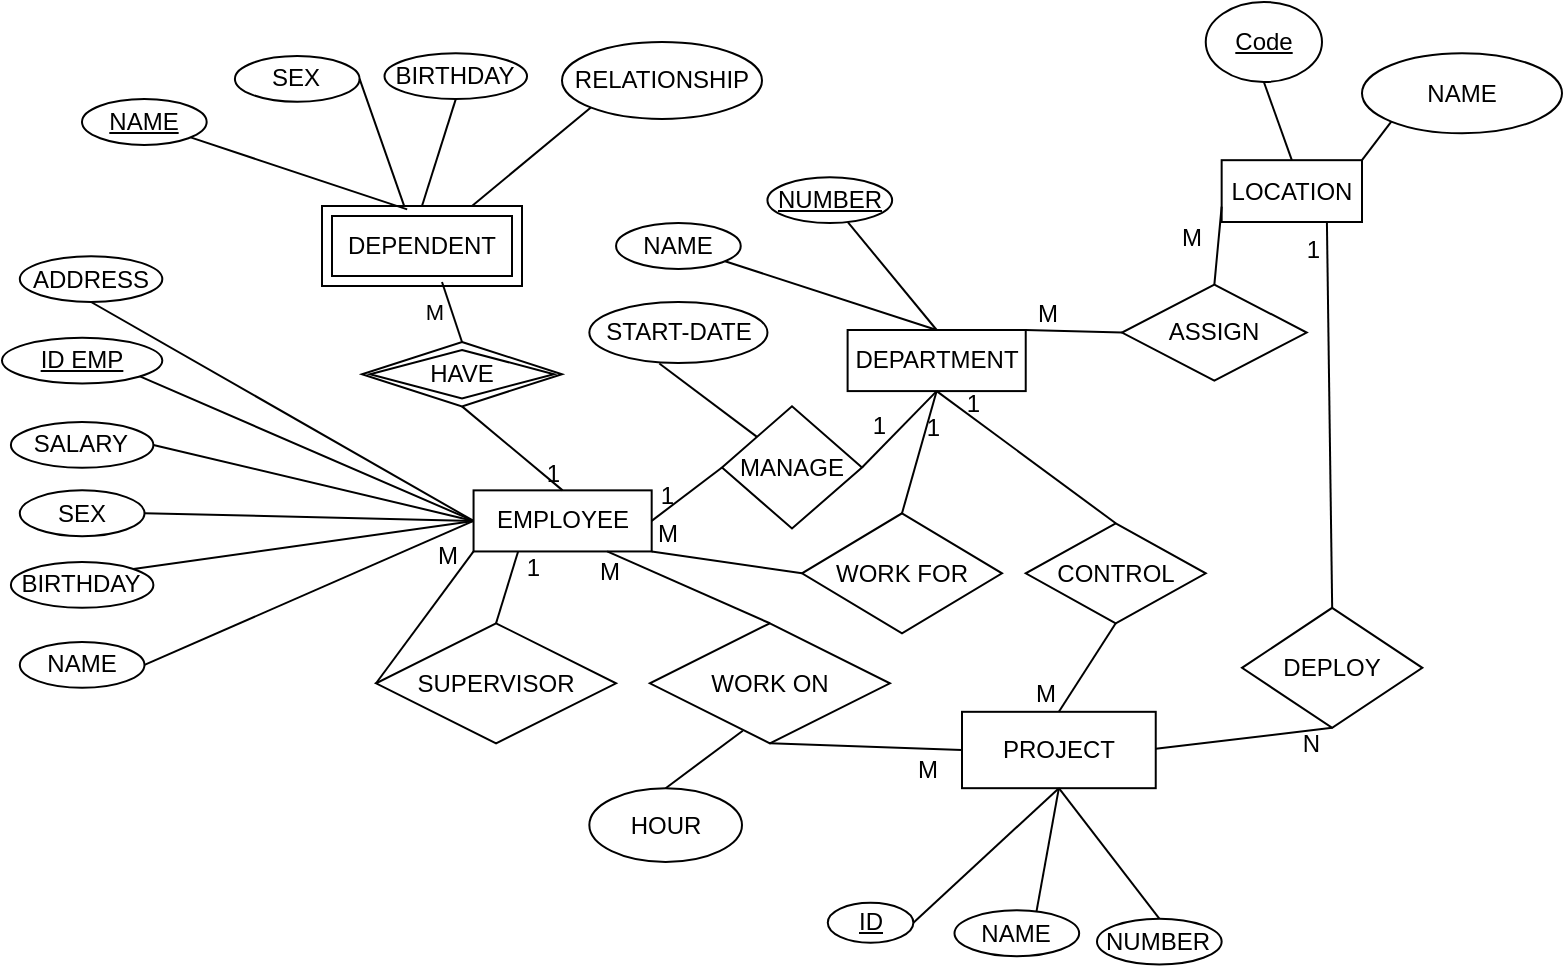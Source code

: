 <mxfile version="24.8.6">
  <diagram name="Page-1" id="UfHzQ_-jYsNJW2wkv0if">
    <mxGraphModel dx="983" dy="585" grid="1" gridSize="10" guides="1" tooltips="1" connect="1" arrows="1" fold="1" page="1" pageScale="1" pageWidth="850" pageHeight="1100" math="0" shadow="0">
      <root>
        <mxCell id="0" />
        <mxCell id="1" parent="0" />
        <mxCell id="2bNtola9W9ZlGzoYoYjb-123" value="" style="group;movable=1;resizable=1;rotatable=1;deletable=1;editable=1;locked=0;connectable=1;" vertex="1" connectable="0" parent="1">
          <mxGeometry x="34.996" y="200" width="780.004" height="481.25" as="geometry" />
        </mxCell>
        <mxCell id="2bNtola9W9ZlGzoYoYjb-6" value="" style="endArrow=none;html=1;rounded=0;exitX=0.5;exitY=0;exitDx=0;exitDy=0;movable=0;resizable=0;rotatable=0;deletable=0;editable=0;locked=1;connectable=0;" edge="1" parent="2bNtola9W9ZlGzoYoYjb-123" source="2bNtola9W9ZlGzoYoYjb-12" target="2bNtola9W9ZlGzoYoYjb-7">
          <mxGeometry width="50" height="50" relative="1" as="geometry">
            <mxPoint x="467.34" y="156.364" as="sourcePoint" />
            <mxPoint x="404.997" y="87.636" as="targetPoint" />
          </mxGeometry>
        </mxCell>
        <mxCell id="2bNtola9W9ZlGzoYoYjb-7" value="NAME" style="ellipse;whiteSpace=wrap;html=1;container=0;movable=0;resizable=0;rotatable=0;deletable=0;editable=0;locked=1;connectable=0;" vertex="1" parent="2bNtola9W9ZlGzoYoYjb-123">
          <mxGeometry x="307.031" y="110.545" width="62.342" height="22.909" as="geometry" />
        </mxCell>
        <mxCell id="2bNtola9W9ZlGzoYoYjb-8" value="" style="endArrow=none;html=1;rounded=0;exitX=0.5;exitY=0;exitDx=0;exitDy=0;movable=0;resizable=0;rotatable=0;deletable=0;editable=0;locked=1;connectable=0;" edge="1" parent="2bNtola9W9ZlGzoYoYjb-123" source="2bNtola9W9ZlGzoYoYjb-12" target="2bNtola9W9ZlGzoYoYjb-9">
          <mxGeometry width="50" height="50" relative="1" as="geometry">
            <mxPoint x="467.34" y="156.364" as="sourcePoint" />
            <mxPoint x="485.152" y="110.545" as="targetPoint" />
          </mxGeometry>
        </mxCell>
        <mxCell id="2bNtola9W9ZlGzoYoYjb-9" value="&lt;u&gt;NUMBER&lt;/u&gt;" style="ellipse;whiteSpace=wrap;html=1;container=0;movable=0;resizable=0;rotatable=0;deletable=0;editable=0;locked=1;connectable=0;" vertex="1" parent="2bNtola9W9ZlGzoYoYjb-123">
          <mxGeometry x="382.729" y="87.64" width="62.342" height="22.909" as="geometry" />
        </mxCell>
        <mxCell id="2bNtola9W9ZlGzoYoYjb-12" value="DEPARTMENT" style="rounded=0;whiteSpace=wrap;html=1;container=0;movable=0;resizable=0;rotatable=0;deletable=0;editable=0;locked=1;connectable=0;" vertex="1" parent="2bNtola9W9ZlGzoYoYjb-123">
          <mxGeometry x="422.81" y="164" width="89.06" height="30.545" as="geometry" />
        </mxCell>
        <mxCell id="2bNtola9W9ZlGzoYoYjb-18" value="MANAGE" style="rhombus;whiteSpace=wrap;html=1;direction=south;container=0;movable=0;resizable=0;rotatable=0;deletable=0;editable=0;locked=1;connectable=0;" vertex="1" parent="2bNtola9W9ZlGzoYoYjb-123">
          <mxGeometry x="360.004" y="202.18" width="70" height="61.09" as="geometry" />
        </mxCell>
        <mxCell id="2bNtola9W9ZlGzoYoYjb-21" value="PROJECT" style="rounded=0;whiteSpace=wrap;html=1;container=0;movable=0;resizable=0;rotatable=0;deletable=0;editable=0;locked=1;connectable=0;" vertex="1" parent="2bNtola9W9ZlGzoYoYjb-123">
          <mxGeometry x="480.004" y="354.91" width="96.87" height="38.18" as="geometry" />
        </mxCell>
        <mxCell id="2bNtola9W9ZlGzoYoYjb-22" value="" style="endArrow=none;html=1;rounded=0;exitX=0.657;exitY=0.033;exitDx=0;exitDy=0;exitPerimeter=0;entryX=0.5;entryY=1;entryDx=0;entryDy=0;movable=0;resizable=0;rotatable=0;deletable=0;editable=0;locked=1;connectable=0;" edge="1" parent="2bNtola9W9ZlGzoYoYjb-123" source="2bNtola9W9ZlGzoYoYjb-23" target="2bNtola9W9ZlGzoYoYjb-21">
          <mxGeometry width="50" height="50" relative="1" as="geometry">
            <mxPoint x="538.588" y="469.455" as="sourcePoint" />
            <mxPoint x="583.118" y="431.273" as="targetPoint" />
          </mxGeometry>
        </mxCell>
        <mxCell id="2bNtola9W9ZlGzoYoYjb-23" value="NAME" style="ellipse;whiteSpace=wrap;html=1;container=0;movable=0;resizable=0;rotatable=0;deletable=0;editable=0;locked=1;connectable=0;" vertex="1" parent="2bNtola9W9ZlGzoYoYjb-123">
          <mxGeometry x="476.246" y="454.182" width="62.342" height="22.909" as="geometry" />
        </mxCell>
        <mxCell id="2bNtola9W9ZlGzoYoYjb-24" value="NUMBER" style="ellipse;whiteSpace=wrap;html=1;container=0;movable=0;resizable=0;rotatable=0;deletable=0;editable=0;locked=1;connectable=0;" vertex="1" parent="2bNtola9W9ZlGzoYoYjb-123">
          <mxGeometry x="547.494" y="458.341" width="62.342" height="22.909" as="geometry" />
        </mxCell>
        <mxCell id="2bNtola9W9ZlGzoYoYjb-25" value="" style="endArrow=none;html=1;rounded=0;exitX=0.5;exitY=0;exitDx=0;exitDy=0;entryX=0.5;entryY=1;entryDx=0;entryDy=0;movable=1;resizable=1;rotatable=1;deletable=1;editable=1;locked=0;connectable=1;" edge="1" parent="2bNtola9W9ZlGzoYoYjb-123" source="2bNtola9W9ZlGzoYoYjb-24" target="2bNtola9W9ZlGzoYoYjb-21">
          <mxGeometry width="50" height="50" relative="1" as="geometry">
            <mxPoint x="520.776" y="484.727" as="sourcePoint" />
            <mxPoint x="583.118" y="431.273" as="targetPoint" />
          </mxGeometry>
        </mxCell>
        <mxCell id="2bNtola9W9ZlGzoYoYjb-32" value="" style="endArrow=none;html=1;rounded=0;entryX=0.5;entryY=1;entryDx=0;entryDy=0;exitX=0.5;exitY=0;exitDx=0;exitDy=0;movable=0;resizable=0;rotatable=0;deletable=0;editable=0;locked=1;connectable=0;" edge="1" parent="2bNtola9W9ZlGzoYoYjb-123" source="2bNtola9W9ZlGzoYoYjb-18" target="2bNtola9W9ZlGzoYoYjb-12">
          <mxGeometry relative="1" as="geometry">
            <mxPoint x="351.561" y="225.091" as="sourcePoint" />
            <mxPoint x="494.058" y="225.091" as="targetPoint" />
          </mxGeometry>
        </mxCell>
        <mxCell id="2bNtola9W9ZlGzoYoYjb-33" value="1" style="resizable=0;html=1;whiteSpace=wrap;align=right;verticalAlign=bottom;container=0;movable=0;rotatable=0;deletable=0;editable=0;locked=1;connectable=0;" connectable="0" vertex="1" parent="2bNtola9W9ZlGzoYoYjb-32">
          <mxGeometry x="1" relative="1" as="geometry">
            <mxPoint x="-24" y="26" as="offset" />
          </mxGeometry>
        </mxCell>
        <mxCell id="2bNtola9W9ZlGzoYoYjb-36" value="START-DATE" style="ellipse;whiteSpace=wrap;html=1;align=center;container=0;movable=0;resizable=0;rotatable=0;deletable=0;editable=0;locked=1;connectable=0;" vertex="1" parent="2bNtola9W9ZlGzoYoYjb-123">
          <mxGeometry x="293.672" y="149.996" width="89.06" height="30.545" as="geometry" />
        </mxCell>
        <mxCell id="2bNtola9W9ZlGzoYoYjb-38" value="" style="endArrow=none;html=1;rounded=0;entryX=0.393;entryY=1.008;entryDx=0;entryDy=0;entryPerimeter=0;exitX=0;exitY=1;exitDx=0;exitDy=0;movable=0;resizable=0;rotatable=0;deletable=0;editable=0;locked=1;connectable=0;" edge="1" parent="2bNtola9W9ZlGzoYoYjb-123" source="2bNtola9W9ZlGzoYoYjb-18" target="2bNtola9W9ZlGzoYoYjb-36">
          <mxGeometry relative="1" as="geometry">
            <mxPoint x="351.561" y="225.091" as="sourcePoint" />
            <mxPoint x="494.058" y="225.091" as="targetPoint" />
          </mxGeometry>
        </mxCell>
        <mxCell id="2bNtola9W9ZlGzoYoYjb-39" value="EMPLOYEE" style="whiteSpace=wrap;html=1;align=center;container=0;movable=0;resizable=0;rotatable=0;deletable=0;editable=0;locked=1;connectable=0;" vertex="1" parent="2bNtola9W9ZlGzoYoYjb-123">
          <mxGeometry x="235.783" y="244.182" width="89.06" height="30.545" as="geometry" />
        </mxCell>
        <mxCell id="2bNtola9W9ZlGzoYoYjb-40" value="" style="endArrow=none;html=1;rounded=0;entryX=1;entryY=0.5;entryDx=0;entryDy=0;exitX=0.5;exitY=1;exitDx=0;exitDy=0;movable=0;resizable=0;rotatable=0;deletable=0;editable=0;locked=1;connectable=0;" edge="1" parent="2bNtola9W9ZlGzoYoYjb-123" source="2bNtola9W9ZlGzoYoYjb-18" target="2bNtola9W9ZlGzoYoYjb-39">
          <mxGeometry relative="1" as="geometry">
            <mxPoint x="351.561" y="225.091" as="sourcePoint" />
            <mxPoint x="494.058" y="225.091" as="targetPoint" />
          </mxGeometry>
        </mxCell>
        <mxCell id="2bNtola9W9ZlGzoYoYjb-41" value="1" style="resizable=0;html=1;whiteSpace=wrap;align=right;verticalAlign=bottom;container=0;movable=0;rotatable=0;deletable=0;editable=0;locked=1;connectable=0;" connectable="0" vertex="1" parent="2bNtola9W9ZlGzoYoYjb-40">
          <mxGeometry x="1" relative="1" as="geometry">
            <mxPoint x="13" y="-4" as="offset" />
          </mxGeometry>
        </mxCell>
        <mxCell id="2bNtola9W9ZlGzoYoYjb-42" value="&lt;u&gt;ID EMP&lt;/u&gt;" style="ellipse;whiteSpace=wrap;html=1;align=center;container=0;movable=0;resizable=0;rotatable=0;deletable=0;editable=0;locked=1;connectable=0;" vertex="1" parent="2bNtola9W9ZlGzoYoYjb-123">
          <mxGeometry y="167.819" width="80.154" height="22.909" as="geometry" />
        </mxCell>
        <mxCell id="2bNtola9W9ZlGzoYoYjb-44" value="ADDRESS" style="ellipse;whiteSpace=wrap;html=1;align=center;container=0;movable=0;resizable=0;rotatable=0;deletable=0;editable=0;locked=1;connectable=0;" vertex="1" parent="2bNtola9W9ZlGzoYoYjb-123">
          <mxGeometry x="8.914" y="127.09" width="71.248" height="22.909" as="geometry" />
        </mxCell>
        <mxCell id="2bNtola9W9ZlGzoYoYjb-45" value="SALARY" style="ellipse;whiteSpace=wrap;html=1;align=center;container=0;movable=0;resizable=0;rotatable=0;deletable=0;editable=0;locked=1;connectable=0;" vertex="1" parent="2bNtola9W9ZlGzoYoYjb-123">
          <mxGeometry x="4.454" y="210.003" width="71.248" height="22.909" as="geometry" />
        </mxCell>
        <mxCell id="2bNtola9W9ZlGzoYoYjb-46" value="SEX" style="ellipse;whiteSpace=wrap;html=1;align=center;container=0;movable=0;resizable=0;rotatable=0;deletable=0;editable=0;locked=1;connectable=0;" vertex="1" parent="2bNtola9W9ZlGzoYoYjb-123">
          <mxGeometry x="8.907" y="244.186" width="62.342" height="22.909" as="geometry" />
        </mxCell>
        <mxCell id="2bNtola9W9ZlGzoYoYjb-48" value="BIRTHDAY" style="ellipse;whiteSpace=wrap;html=1;align=center;container=0;movable=0;resizable=0;rotatable=0;deletable=0;editable=0;locked=1;connectable=0;" vertex="1" parent="2bNtola9W9ZlGzoYoYjb-123">
          <mxGeometry x="4.457" y="279.998" width="71.248" height="22.909" as="geometry" />
        </mxCell>
        <mxCell id="2bNtola9W9ZlGzoYoYjb-49" value="" style="endArrow=none;html=1;rounded=0;entryX=1;entryY=0.5;entryDx=0;entryDy=0;exitX=0;exitY=0.5;exitDx=0;exitDy=0;movable=0;resizable=0;rotatable=0;deletable=0;editable=0;locked=1;connectable=0;" edge="1" parent="2bNtola9W9ZlGzoYoYjb-123" source="2bNtola9W9ZlGzoYoYjb-39" target="2bNtola9W9ZlGzoYoYjb-46">
          <mxGeometry relative="1" as="geometry">
            <mxPoint x="289.219" y="225.091" as="sourcePoint" />
            <mxPoint x="431.716" y="225.091" as="targetPoint" />
          </mxGeometry>
        </mxCell>
        <mxCell id="2bNtola9W9ZlGzoYoYjb-50" value="" style="endArrow=none;html=1;rounded=0;entryX=1;entryY=0.5;entryDx=0;entryDy=0;exitX=0;exitY=0.5;exitDx=0;exitDy=0;movable=0;resizable=0;rotatable=0;deletable=0;editable=0;locked=1;connectable=0;" edge="1" parent="2bNtola9W9ZlGzoYoYjb-123" source="2bNtola9W9ZlGzoYoYjb-39" target="2bNtola9W9ZlGzoYoYjb-45">
          <mxGeometry relative="1" as="geometry">
            <mxPoint x="289.219" y="225.091" as="sourcePoint" />
            <mxPoint x="431.716" y="225.091" as="targetPoint" />
          </mxGeometry>
        </mxCell>
        <mxCell id="2bNtola9W9ZlGzoYoYjb-51" value="" style="endArrow=none;html=1;rounded=0;entryX=1;entryY=1;entryDx=0;entryDy=0;exitX=0;exitY=0.5;exitDx=0;exitDy=0;movable=0;resizable=0;rotatable=0;deletable=0;editable=0;locked=1;connectable=0;" edge="1" parent="2bNtola9W9ZlGzoYoYjb-123" source="2bNtola9W9ZlGzoYoYjb-39" target="2bNtola9W9ZlGzoYoYjb-42">
          <mxGeometry relative="1" as="geometry">
            <mxPoint x="289.219" y="225.091" as="sourcePoint" />
            <mxPoint x="431.716" y="225.091" as="targetPoint" />
          </mxGeometry>
        </mxCell>
        <mxCell id="2bNtola9W9ZlGzoYoYjb-52" value="" style="endArrow=none;html=1;rounded=0;entryX=0.5;entryY=1;entryDx=0;entryDy=0;exitX=0;exitY=0.5;exitDx=0;exitDy=0;movable=0;resizable=0;rotatable=0;deletable=0;editable=0;locked=1;connectable=0;" edge="1" parent="2bNtola9W9ZlGzoYoYjb-123" source="2bNtola9W9ZlGzoYoYjb-39" target="2bNtola9W9ZlGzoYoYjb-44">
          <mxGeometry relative="1" as="geometry">
            <mxPoint x="289.219" y="225.091" as="sourcePoint" />
            <mxPoint x="431.716" y="225.091" as="targetPoint" />
          </mxGeometry>
        </mxCell>
        <mxCell id="2bNtola9W9ZlGzoYoYjb-53" value="" style="endArrow=none;html=1;rounded=0;entryX=1;entryY=0;entryDx=0;entryDy=0;exitX=0;exitY=0.5;exitDx=0;exitDy=0;movable=0;resizable=0;rotatable=0;deletable=0;editable=0;locked=1;connectable=0;" edge="1" parent="2bNtola9W9ZlGzoYoYjb-123" source="2bNtola9W9ZlGzoYoYjb-39" target="2bNtola9W9ZlGzoYoYjb-48">
          <mxGeometry relative="1" as="geometry">
            <mxPoint x="244.689" y="267.091" as="sourcePoint" />
            <mxPoint x="195.705" y="274.727" as="targetPoint" />
          </mxGeometry>
        </mxCell>
        <mxCell id="2bNtola9W9ZlGzoYoYjb-55" value="ID" style="ellipse;whiteSpace=wrap;html=1;align=center;fontStyle=4;container=0;movable=0;resizable=0;rotatable=0;deletable=0;editable=0;locked=1;connectable=0;" vertex="1" parent="2bNtola9W9ZlGzoYoYjb-123">
          <mxGeometry x="412.894" y="450.36" width="42.8" height="20" as="geometry" />
        </mxCell>
        <mxCell id="2bNtola9W9ZlGzoYoYjb-56" value="" style="endArrow=none;html=1;rounded=0;exitX=1;exitY=0.5;exitDx=0;exitDy=0;entryX=0.5;entryY=1;entryDx=0;entryDy=0;movable=0;resizable=0;rotatable=0;deletable=0;editable=0;locked=1;connectable=0;" edge="1" parent="2bNtola9W9ZlGzoYoYjb-123" source="2bNtola9W9ZlGzoYoYjb-55" target="2bNtola9W9ZlGzoYoYjb-21">
          <mxGeometry relative="1" as="geometry">
            <mxPoint x="342.655" y="286.182" as="sourcePoint" />
            <mxPoint x="480.004" y="400" as="targetPoint" />
          </mxGeometry>
        </mxCell>
        <mxCell id="2bNtola9W9ZlGzoYoYjb-57" value="NAME" style="ellipse;whiteSpace=wrap;html=1;align=center;container=0;movable=0;resizable=0;rotatable=0;deletable=0;editable=0;locked=1;connectable=0;" vertex="1" parent="2bNtola9W9ZlGzoYoYjb-123">
          <mxGeometry x="8.91" y="320.0" width="62.342" height="22.909" as="geometry" />
        </mxCell>
        <mxCell id="2bNtola9W9ZlGzoYoYjb-58" value="" style="endArrow=none;html=1;rounded=0;exitX=1;exitY=0.5;exitDx=0;exitDy=0;entryX=0;entryY=0.5;entryDx=0;entryDy=0;movable=0;resizable=0;rotatable=0;deletable=0;editable=0;locked=1;connectable=0;" edge="1" parent="2bNtola9W9ZlGzoYoYjb-123" source="2bNtola9W9ZlGzoYoYjb-57" target="2bNtola9W9ZlGzoYoYjb-39">
          <mxGeometry relative="1" as="geometry">
            <mxPoint x="226.877" y="293.818" as="sourcePoint" />
            <mxPoint x="369.373" y="293.818" as="targetPoint" />
          </mxGeometry>
        </mxCell>
        <mxCell id="2bNtola9W9ZlGzoYoYjb-63" value="WORK FOR" style="shape=rhombus;perimeter=rhombusPerimeter;whiteSpace=wrap;html=1;align=center;container=0;movable=0;resizable=0;rotatable=0;deletable=0;editable=0;locked=1;connectable=0;" vertex="1" parent="2bNtola9W9ZlGzoYoYjb-123">
          <mxGeometry x="400.004" y="255.64" width="100" height="60" as="geometry" />
        </mxCell>
        <mxCell id="2bNtola9W9ZlGzoYoYjb-65" value="" style="endArrow=none;html=1;rounded=0;exitX=0.5;exitY=0;exitDx=0;exitDy=0;entryX=0.5;entryY=1;entryDx=0;entryDy=0;movable=0;resizable=0;rotatable=0;deletable=0;editable=0;locked=1;connectable=0;" edge="1" parent="2bNtola9W9ZlGzoYoYjb-123" source="2bNtola9W9ZlGzoYoYjb-63" target="2bNtola9W9ZlGzoYoYjb-12">
          <mxGeometry relative="1" as="geometry">
            <mxPoint x="410.004" y="270" as="sourcePoint" />
            <mxPoint x="570.004" y="270" as="targetPoint" />
          </mxGeometry>
        </mxCell>
        <mxCell id="2bNtola9W9ZlGzoYoYjb-66" value="1" style="resizable=0;html=1;whiteSpace=wrap;align=right;verticalAlign=bottom;container=0;movable=0;rotatable=0;deletable=0;editable=0;locked=1;connectable=0;" connectable="0" vertex="1" parent="2bNtola9W9ZlGzoYoYjb-65">
          <mxGeometry x="1" relative="1" as="geometry">
            <mxPoint x="23" y="15" as="offset" />
          </mxGeometry>
        </mxCell>
        <mxCell id="2bNtola9W9ZlGzoYoYjb-67" value="" style="endArrow=none;html=1;rounded=0;entryX=1;entryY=1;entryDx=0;entryDy=0;exitX=0;exitY=0.5;exitDx=0;exitDy=0;movable=0;resizable=0;rotatable=0;deletable=0;editable=0;locked=1;connectable=0;" edge="1" parent="2bNtola9W9ZlGzoYoYjb-123" source="2bNtola9W9ZlGzoYoYjb-63" target="2bNtola9W9ZlGzoYoYjb-39">
          <mxGeometry relative="1" as="geometry">
            <mxPoint x="410.004" y="270" as="sourcePoint" />
            <mxPoint x="570.004" y="270" as="targetPoint" />
          </mxGeometry>
        </mxCell>
        <mxCell id="2bNtola9W9ZlGzoYoYjb-68" value="M" style="resizable=0;html=1;whiteSpace=wrap;align=right;verticalAlign=bottom;container=0;movable=0;rotatable=0;deletable=0;editable=0;locked=1;connectable=0;" connectable="0" vertex="1" parent="2bNtola9W9ZlGzoYoYjb-67">
          <mxGeometry x="1" relative="1" as="geometry">
            <mxPoint x="15" as="offset" />
          </mxGeometry>
        </mxCell>
        <mxCell id="2bNtola9W9ZlGzoYoYjb-69" value="CONTROL" style="shape=rhombus;perimeter=rhombusPerimeter;whiteSpace=wrap;html=1;align=center;container=0;movable=1;resizable=1;rotatable=1;deletable=1;editable=1;locked=0;connectable=1;" vertex="1" parent="2bNtola9W9ZlGzoYoYjb-123">
          <mxGeometry x="511.874" y="260.64" width="90" height="50" as="geometry" />
        </mxCell>
        <mxCell id="2bNtola9W9ZlGzoYoYjb-70" value="" style="endArrow=none;html=1;rounded=0;entryX=0.5;entryY=1;entryDx=0;entryDy=0;exitX=0.5;exitY=0;exitDx=0;exitDy=0;movable=0;resizable=0;rotatable=0;deletable=0;editable=0;locked=1;connectable=0;" edge="1" parent="2bNtola9W9ZlGzoYoYjb-123" source="2bNtola9W9ZlGzoYoYjb-69" target="2bNtola9W9ZlGzoYoYjb-12">
          <mxGeometry relative="1" as="geometry">
            <mxPoint x="410.004" y="270" as="sourcePoint" />
            <mxPoint x="570.004" y="270" as="targetPoint" />
          </mxGeometry>
        </mxCell>
        <mxCell id="2bNtola9W9ZlGzoYoYjb-71" value="1" style="resizable=0;html=1;whiteSpace=wrap;align=right;verticalAlign=bottom;container=0;movable=0;rotatable=0;deletable=0;editable=0;locked=1;connectable=0;" connectable="0" vertex="1" parent="2bNtola9W9ZlGzoYoYjb-70">
          <mxGeometry x="1" relative="1" as="geometry">
            <mxPoint x="3" y="27" as="offset" />
          </mxGeometry>
        </mxCell>
        <mxCell id="2bNtola9W9ZlGzoYoYjb-72" value="" style="endArrow=none;html=1;rounded=0;entryX=0.5;entryY=0;entryDx=0;entryDy=0;exitX=0.5;exitY=1;exitDx=0;exitDy=0;movable=0;resizable=0;rotatable=0;deletable=0;editable=0;locked=1;connectable=0;" edge="1" parent="2bNtola9W9ZlGzoYoYjb-123" source="2bNtola9W9ZlGzoYoYjb-69" target="2bNtola9W9ZlGzoYoYjb-21">
          <mxGeometry relative="1" as="geometry">
            <mxPoint x="410.004" y="270" as="sourcePoint" />
            <mxPoint x="570.004" y="270" as="targetPoint" />
          </mxGeometry>
        </mxCell>
        <mxCell id="2bNtola9W9ZlGzoYoYjb-73" value="M" style="resizable=0;html=1;whiteSpace=wrap;align=right;verticalAlign=bottom;container=0;movable=0;rotatable=0;deletable=0;editable=0;locked=1;connectable=0;" connectable="0" vertex="1" parent="2bNtola9W9ZlGzoYoYjb-72">
          <mxGeometry x="1" relative="1" as="geometry">
            <mxPoint as="offset" />
          </mxGeometry>
        </mxCell>
        <mxCell id="2bNtola9W9ZlGzoYoYjb-75" value="WORK ON" style="shape=rhombus;perimeter=rhombusPerimeter;whiteSpace=wrap;html=1;align=center;container=0;movable=0;resizable=0;rotatable=0;deletable=0;editable=0;locked=1;connectable=0;" vertex="1" parent="2bNtola9W9ZlGzoYoYjb-123">
          <mxGeometry x="323.954" y="310.64" width="120" height="60" as="geometry" />
        </mxCell>
        <mxCell id="2bNtola9W9ZlGzoYoYjb-76" value="" style="endArrow=none;html=1;rounded=0;entryX=0.75;entryY=1;entryDx=0;entryDy=0;exitX=0.5;exitY=0;exitDx=0;exitDy=0;movable=0;resizable=0;rotatable=0;deletable=0;editable=0;locked=1;connectable=0;" edge="1" parent="2bNtola9W9ZlGzoYoYjb-123" source="2bNtola9W9ZlGzoYoYjb-75" target="2bNtola9W9ZlGzoYoYjb-39">
          <mxGeometry relative="1" as="geometry">
            <mxPoint x="380.004" y="300" as="sourcePoint" />
            <mxPoint x="297.518" y="278.547" as="targetPoint" />
          </mxGeometry>
        </mxCell>
        <mxCell id="2bNtola9W9ZlGzoYoYjb-77" value="M" style="resizable=0;html=1;whiteSpace=wrap;align=right;verticalAlign=bottom;container=0;movable=0;rotatable=0;deletable=0;editable=0;locked=1;connectable=0;" connectable="0" vertex="1" parent="2bNtola9W9ZlGzoYoYjb-76">
          <mxGeometry x="1" relative="1" as="geometry">
            <mxPoint x="8" y="19" as="offset" />
          </mxGeometry>
        </mxCell>
        <mxCell id="2bNtola9W9ZlGzoYoYjb-78" value="" style="endArrow=none;html=1;rounded=0;exitX=0.5;exitY=1;exitDx=0;exitDy=0;entryX=0;entryY=0.5;entryDx=0;entryDy=0;movable=0;resizable=0;rotatable=0;deletable=0;editable=0;locked=1;connectable=0;" edge="1" parent="2bNtola9W9ZlGzoYoYjb-123" source="2bNtola9W9ZlGzoYoYjb-75" target="2bNtola9W9ZlGzoYoYjb-21">
          <mxGeometry relative="1" as="geometry">
            <mxPoint x="405.844" y="429.09" as="sourcePoint" />
            <mxPoint x="460.004" y="374" as="targetPoint" />
          </mxGeometry>
        </mxCell>
        <mxCell id="2bNtola9W9ZlGzoYoYjb-79" value="M" style="resizable=0;html=1;whiteSpace=wrap;align=right;verticalAlign=bottom;container=0;movable=0;rotatable=0;deletable=0;editable=0;locked=1;connectable=0;" connectable="0" vertex="1" parent="2bNtola9W9ZlGzoYoYjb-78">
          <mxGeometry x="1" relative="1" as="geometry">
            <mxPoint x="-10" y="19" as="offset" />
          </mxGeometry>
        </mxCell>
        <mxCell id="2bNtola9W9ZlGzoYoYjb-80" value="HOUR" style="ellipse;whiteSpace=wrap;html=1;align=center;container=0;movable=0;resizable=0;rotatable=0;deletable=0;editable=0;locked=1;connectable=0;" vertex="1" parent="2bNtola9W9ZlGzoYoYjb-123">
          <mxGeometry x="293.674" y="393.09" width="76.33" height="36.91" as="geometry" />
        </mxCell>
        <mxCell id="2bNtola9W9ZlGzoYoYjb-81" value="" style="endArrow=none;html=1;rounded=0;entryX=0.5;entryY=0;entryDx=0;entryDy=0;exitX=0.387;exitY=0.895;exitDx=0;exitDy=0;exitPerimeter=0;movable=0;resizable=0;rotatable=0;deletable=0;editable=0;locked=1;connectable=0;" edge="1" parent="2bNtola9W9ZlGzoYoYjb-123" source="2bNtola9W9ZlGzoYoYjb-75" target="2bNtola9W9ZlGzoYoYjb-80">
          <mxGeometry relative="1" as="geometry">
            <mxPoint x="410.004" y="270" as="sourcePoint" />
            <mxPoint x="570.004" y="270" as="targetPoint" />
          </mxGeometry>
        </mxCell>
        <mxCell id="2bNtola9W9ZlGzoYoYjb-83" value="SUPERVISOR" style="shape=rhombus;perimeter=rhombusPerimeter;whiteSpace=wrap;html=1;align=center;container=0;movable=0;resizable=0;rotatable=0;deletable=0;editable=0;locked=1;connectable=0;" vertex="1" parent="2bNtola9W9ZlGzoYoYjb-123">
          <mxGeometry x="187.034" y="310.64" width="120" height="60" as="geometry" />
        </mxCell>
        <mxCell id="2bNtola9W9ZlGzoYoYjb-85" value="" style="endArrow=none;html=1;rounded=0;exitX=0.5;exitY=0;exitDx=0;exitDy=0;entryX=0.25;entryY=1;entryDx=0;entryDy=0;movable=0;resizable=0;rotatable=0;deletable=0;editable=0;locked=1;connectable=0;" edge="1" parent="2bNtola9W9ZlGzoYoYjb-123" source="2bNtola9W9ZlGzoYoYjb-83" target="2bNtola9W9ZlGzoYoYjb-39">
          <mxGeometry relative="1" as="geometry">
            <mxPoint x="170.004" y="270" as="sourcePoint" />
            <mxPoint x="330.004" y="270" as="targetPoint" />
          </mxGeometry>
        </mxCell>
        <mxCell id="2bNtola9W9ZlGzoYoYjb-86" value="1" style="resizable=0;html=1;whiteSpace=wrap;align=right;verticalAlign=bottom;container=0;movable=0;rotatable=0;deletable=0;editable=0;locked=1;connectable=0;" connectable="0" vertex="1" parent="2bNtola9W9ZlGzoYoYjb-85">
          <mxGeometry x="1" relative="1" as="geometry">
            <mxPoint x="12" y="17" as="offset" />
          </mxGeometry>
        </mxCell>
        <mxCell id="2bNtola9W9ZlGzoYoYjb-87" value="" style="endArrow=none;html=1;rounded=0;entryX=0;entryY=1;entryDx=0;entryDy=0;exitX=0;exitY=0.5;exitDx=0;exitDy=0;movable=0;resizable=0;rotatable=0;deletable=0;editable=0;locked=1;connectable=0;" edge="1" parent="2bNtola9W9ZlGzoYoYjb-123" source="2bNtola9W9ZlGzoYoYjb-83" target="2bNtola9W9ZlGzoYoYjb-39">
          <mxGeometry relative="1" as="geometry">
            <mxPoint x="27.034" y="380" as="sourcePoint" />
            <mxPoint x="187.034" y="380" as="targetPoint" />
          </mxGeometry>
        </mxCell>
        <mxCell id="2bNtola9W9ZlGzoYoYjb-88" value="M" style="resizable=0;html=1;whiteSpace=wrap;align=right;verticalAlign=bottom;container=0;movable=0;rotatable=0;deletable=0;editable=0;locked=1;connectable=0;" connectable="0" vertex="1" parent="2bNtola9W9ZlGzoYoYjb-87">
          <mxGeometry x="1" relative="1" as="geometry">
            <mxPoint x="-6" y="11" as="offset" />
          </mxGeometry>
        </mxCell>
        <mxCell id="2bNtola9W9ZlGzoYoYjb-90" value="" style="endArrow=none;html=1;rounded=0;exitX=0.5;exitY=1;exitDx=0;exitDy=0;entryX=0.5;entryY=0;entryDx=0;entryDy=0;movable=0;resizable=0;rotatable=0;deletable=0;editable=0;locked=1;connectable=0;" edge="1" parent="2bNtola9W9ZlGzoYoYjb-123" source="2bNtola9W9ZlGzoYoYjb-92" target="2bNtola9W9ZlGzoYoYjb-39">
          <mxGeometry relative="1" as="geometry">
            <mxPoint x="251.034" y="209.961" as="sourcePoint" />
            <mxPoint x="280.004" y="240" as="targetPoint" />
          </mxGeometry>
        </mxCell>
        <mxCell id="2bNtola9W9ZlGzoYoYjb-91" value="1" style="resizable=0;html=1;whiteSpace=wrap;align=right;verticalAlign=bottom;container=0;movable=0;rotatable=0;deletable=0;editable=0;locked=1;connectable=0;" connectable="0" vertex="1" parent="2bNtola9W9ZlGzoYoYjb-90">
          <mxGeometry x="1" relative="1" as="geometry" />
        </mxCell>
        <mxCell id="2bNtola9W9ZlGzoYoYjb-92" value="HAVE" style="shape=rhombus;double=1;perimeter=rhombusPerimeter;whiteSpace=wrap;html=1;align=center;container=0;movable=0;resizable=0;rotatable=0;deletable=0;editable=0;locked=1;connectable=0;" vertex="1" parent="2bNtola9W9ZlGzoYoYjb-123">
          <mxGeometry x="180.004" y="170" width="100" height="32.18" as="geometry" />
        </mxCell>
        <mxCell id="2bNtola9W9ZlGzoYoYjb-93" value="DEPENDENT" style="shape=ext;margin=3;double=1;whiteSpace=wrap;html=1;align=center;container=0;movable=0;resizable=0;rotatable=0;deletable=0;editable=0;locked=1;connectable=0;" vertex="1" parent="2bNtola9W9ZlGzoYoYjb-123">
          <mxGeometry x="160.004" y="102" width="100" height="40" as="geometry" />
        </mxCell>
        <mxCell id="2bNtola9W9ZlGzoYoYjb-94" value="" style="endArrow=none;html=1;rounded=0;exitX=0.5;exitY=0;exitDx=0;exitDy=0;entryX=0.6;entryY=0.95;entryDx=0;entryDy=0;entryPerimeter=0;movable=0;resizable=0;rotatable=0;deletable=0;editable=0;locked=1;connectable=0;" edge="1" parent="2bNtola9W9ZlGzoYoYjb-123" source="2bNtola9W9ZlGzoYoYjb-92" target="2bNtola9W9ZlGzoYoYjb-93">
          <mxGeometry relative="1" as="geometry">
            <mxPoint x="270.004" y="170" as="sourcePoint" />
            <mxPoint x="430.004" y="170" as="targetPoint" />
          </mxGeometry>
        </mxCell>
        <mxCell id="2bNtola9W9ZlGzoYoYjb-95" value="1" style="resizable=0;html=1;whiteSpace=wrap;align=right;verticalAlign=bottom;container=0;movable=0;rotatable=0;deletable=0;editable=0;locked=1;connectable=0;" connectable="0" vertex="1" parent="2bNtola9W9ZlGzoYoYjb-94">
          <mxGeometry x="1" relative="1" as="geometry">
            <mxPoint y="24" as="offset" />
          </mxGeometry>
        </mxCell>
        <mxCell id="2bNtola9W9ZlGzoYoYjb-96" value="M" style="edgeLabel;html=1;align=center;verticalAlign=middle;resizable=0;points=[];container=0;movable=0;rotatable=0;deletable=0;editable=0;locked=1;connectable=0;" vertex="1" connectable="0" parent="2bNtola9W9ZlGzoYoYjb-94">
          <mxGeometry x="0.215" y="9" relative="1" as="geometry">
            <mxPoint as="offset" />
          </mxGeometry>
        </mxCell>
        <mxCell id="2bNtola9W9ZlGzoYoYjb-97" value="" style="endArrow=none;html=1;rounded=0;exitX=0.426;exitY=0.042;exitDx=0;exitDy=0;exitPerimeter=0;movable=0;resizable=0;rotatable=0;deletable=0;editable=0;locked=1;connectable=0;" edge="1" parent="2bNtola9W9ZlGzoYoYjb-123" target="2bNtola9W9ZlGzoYoYjb-98" source="2bNtola9W9ZlGzoYoYjb-93">
          <mxGeometry width="50" height="50" relative="1" as="geometry">
            <mxPoint x="199.974" y="102" as="sourcePoint" />
            <mxPoint x="137.967" y="25.636" as="targetPoint" />
          </mxGeometry>
        </mxCell>
        <mxCell id="2bNtola9W9ZlGzoYoYjb-98" value="&lt;u&gt;NAME&lt;/u&gt;" style="ellipse;whiteSpace=wrap;html=1;container=0;movable=0;resizable=0;rotatable=0;deletable=0;editable=0;locked=1;connectable=0;" vertex="1" parent="2bNtola9W9ZlGzoYoYjb-123">
          <mxGeometry x="40.001" y="48.545" width="62.342" height="22.909" as="geometry" />
        </mxCell>
        <mxCell id="2bNtola9W9ZlGzoYoYjb-99" value="SEX" style="ellipse;whiteSpace=wrap;html=1;align=center;container=0;movable=0;resizable=0;rotatable=0;deletable=0;editable=0;locked=1;connectable=0;" vertex="1" parent="2bNtola9W9ZlGzoYoYjb-123">
          <mxGeometry x="116.457" y="26.996" width="62.342" height="22.909" as="geometry" />
        </mxCell>
        <mxCell id="2bNtola9W9ZlGzoYoYjb-100" value="" style="endArrow=none;html=1;rounded=0;entryX=1;entryY=0.5;entryDx=0;entryDy=0;exitX=0.412;exitY=0.007;exitDx=0;exitDy=0;exitPerimeter=0;movable=0;resizable=0;rotatable=0;deletable=0;editable=0;locked=1;connectable=0;" edge="1" parent="2bNtola9W9ZlGzoYoYjb-123" target="2bNtola9W9ZlGzoYoYjb-99" source="2bNtola9W9ZlGzoYoYjb-93">
          <mxGeometry relative="1" as="geometry">
            <mxPoint x="343.554" y="41.81" as="sourcePoint" />
            <mxPoint x="539.266" y="7.901" as="targetPoint" />
          </mxGeometry>
        </mxCell>
        <mxCell id="2bNtola9W9ZlGzoYoYjb-101" value="BIRTHDAY" style="ellipse;whiteSpace=wrap;html=1;align=center;container=0;movable=0;resizable=0;rotatable=0;deletable=0;editable=0;locked=1;connectable=0;" vertex="1" parent="2bNtola9W9ZlGzoYoYjb-123">
          <mxGeometry x="191.267" y="25.638" width="71.248" height="22.909" as="geometry" />
        </mxCell>
        <mxCell id="2bNtola9W9ZlGzoYoYjb-102" value="" style="endArrow=none;html=1;rounded=0;entryX=0.5;entryY=1;entryDx=0;entryDy=0;exitX=0.5;exitY=0;exitDx=0;exitDy=0;movable=0;resizable=0;rotatable=0;deletable=0;editable=0;locked=1;connectable=0;" edge="1" parent="2bNtola9W9ZlGzoYoYjb-123" target="2bNtola9W9ZlGzoYoYjb-101" source="2bNtola9W9ZlGzoYoYjb-93">
          <mxGeometry relative="1" as="geometry">
            <mxPoint x="422.814" y="4.64" as="sourcePoint" />
            <mxPoint x="382.515" y="20.367" as="targetPoint" />
          </mxGeometry>
        </mxCell>
        <mxCell id="2bNtola9W9ZlGzoYoYjb-105" value="RELATIONSHIP" style="ellipse;whiteSpace=wrap;html=1;align=center;container=0;movable=0;resizable=0;rotatable=0;deletable=0;editable=0;locked=1;connectable=0;" vertex="1" parent="2bNtola9W9ZlGzoYoYjb-123">
          <mxGeometry x="280.004" y="20" width="100" height="38.45" as="geometry" />
        </mxCell>
        <mxCell id="2bNtola9W9ZlGzoYoYjb-106" value="" style="endArrow=none;html=1;rounded=0;entryX=0.75;entryY=0;entryDx=0;entryDy=0;exitX=0;exitY=1;exitDx=0;exitDy=0;movable=0;resizable=0;rotatable=0;deletable=0;editable=0;locked=1;connectable=0;" edge="1" parent="2bNtola9W9ZlGzoYoYjb-123" source="2bNtola9W9ZlGzoYoYjb-105" target="2bNtola9W9ZlGzoYoYjb-93">
          <mxGeometry relative="1" as="geometry">
            <mxPoint x="270.004" y="60" as="sourcePoint" />
            <mxPoint x="430.004" y="60" as="targetPoint" />
          </mxGeometry>
        </mxCell>
        <mxCell id="2bNtola9W9ZlGzoYoYjb-108" value="ASSIGN" style="shape=rhombus;perimeter=rhombusPerimeter;whiteSpace=wrap;html=1;align=center;movable=0;resizable=0;rotatable=0;deletable=0;editable=0;locked=1;connectable=0;" vertex="1" parent="2bNtola9W9ZlGzoYoYjb-123">
          <mxGeometry x="560.004" y="141.27" width="92.35" height="48" as="geometry" />
        </mxCell>
        <mxCell id="2bNtola9W9ZlGzoYoYjb-109" value="LOCATION" style="whiteSpace=wrap;html=1;align=center;movable=0;resizable=0;rotatable=0;deletable=0;editable=0;locked=1;connectable=0;" vertex="1" parent="2bNtola9W9ZlGzoYoYjb-123">
          <mxGeometry x="609.834" y="79.09" width="70.17" height="30.91" as="geometry" />
        </mxCell>
        <mxCell id="2bNtola9W9ZlGzoYoYjb-110" value="&lt;u&gt;Code&lt;/u&gt;" style="ellipse;whiteSpace=wrap;html=1;align=center;movable=0;resizable=0;rotatable=0;deletable=0;editable=0;locked=1;connectable=0;" vertex="1" parent="2bNtola9W9ZlGzoYoYjb-123">
          <mxGeometry x="601.874" width="58.13" height="40" as="geometry" />
        </mxCell>
        <mxCell id="2bNtola9W9ZlGzoYoYjb-111" value="NAME" style="ellipse;whiteSpace=wrap;html=1;align=center;movable=0;resizable=0;rotatable=0;deletable=0;editable=0;locked=1;connectable=0;" vertex="1" parent="2bNtola9W9ZlGzoYoYjb-123">
          <mxGeometry x="680.004" y="25.64" width="100" height="40" as="geometry" />
        </mxCell>
        <mxCell id="2bNtola9W9ZlGzoYoYjb-112" value="" style="endArrow=none;html=1;rounded=0;entryX=0.5;entryY=1;entryDx=0;entryDy=0;exitX=0.5;exitY=0;exitDx=0;exitDy=0;movable=0;resizable=0;rotatable=0;deletable=0;editable=0;locked=1;connectable=0;" edge="1" parent="2bNtola9W9ZlGzoYoYjb-123" source="2bNtola9W9ZlGzoYoYjb-109" target="2bNtola9W9ZlGzoYoYjb-110">
          <mxGeometry relative="1" as="geometry">
            <mxPoint x="580.004" y="190.73" as="sourcePoint" />
            <mxPoint x="740.004" y="190.73" as="targetPoint" />
          </mxGeometry>
        </mxCell>
        <mxCell id="2bNtola9W9ZlGzoYoYjb-113" value="" style="endArrow=none;html=1;rounded=0;entryX=1;entryY=0;entryDx=0;entryDy=0;exitX=0;exitY=1;exitDx=0;exitDy=0;movable=0;resizable=0;rotatable=0;deletable=0;editable=0;locked=1;connectable=0;" edge="1" parent="2bNtola9W9ZlGzoYoYjb-123" source="2bNtola9W9ZlGzoYoYjb-111" target="2bNtola9W9ZlGzoYoYjb-109">
          <mxGeometry relative="1" as="geometry">
            <mxPoint x="460.004" y="280" as="sourcePoint" />
            <mxPoint x="620.004" y="280" as="targetPoint" />
          </mxGeometry>
        </mxCell>
        <mxCell id="2bNtola9W9ZlGzoYoYjb-114" value="" style="endArrow=none;html=1;rounded=0;entryX=0;entryY=0.75;entryDx=0;entryDy=0;exitX=0.5;exitY=0;exitDx=0;exitDy=0;movable=0;resizable=0;rotatable=0;deletable=0;editable=0;locked=1;connectable=0;" edge="1" parent="2bNtola9W9ZlGzoYoYjb-123" source="2bNtola9W9ZlGzoYoYjb-108" target="2bNtola9W9ZlGzoYoYjb-109">
          <mxGeometry relative="1" as="geometry">
            <mxPoint x="460.004" y="280" as="sourcePoint" />
            <mxPoint x="620.004" y="280" as="targetPoint" />
          </mxGeometry>
        </mxCell>
        <mxCell id="2bNtola9W9ZlGzoYoYjb-115" value="M" style="resizable=0;html=1;whiteSpace=wrap;align=right;verticalAlign=bottom;movable=0;rotatable=0;deletable=0;editable=0;locked=1;connectable=0;" connectable="0" vertex="1" parent="2bNtola9W9ZlGzoYoYjb-114">
          <mxGeometry x="1" relative="1" as="geometry">
            <mxPoint x="-8" y="24" as="offset" />
          </mxGeometry>
        </mxCell>
        <mxCell id="2bNtola9W9ZlGzoYoYjb-116" value="" style="endArrow=none;html=1;rounded=0;entryX=1;entryY=0;entryDx=0;entryDy=0;exitX=0;exitY=0.5;exitDx=0;exitDy=0;movable=0;resizable=0;rotatable=0;deletable=0;editable=0;locked=1;connectable=0;" edge="1" parent="2bNtola9W9ZlGzoYoYjb-123" source="2bNtola9W9ZlGzoYoYjb-108" target="2bNtola9W9ZlGzoYoYjb-12">
          <mxGeometry relative="1" as="geometry">
            <mxPoint x="460.004" y="280" as="sourcePoint" />
            <mxPoint x="620.004" y="280" as="targetPoint" />
          </mxGeometry>
        </mxCell>
        <mxCell id="2bNtola9W9ZlGzoYoYjb-117" value="M" style="resizable=0;html=1;whiteSpace=wrap;align=right;verticalAlign=bottom;movable=0;rotatable=0;deletable=0;editable=0;locked=1;connectable=0;" connectable="0" vertex="1" parent="2bNtola9W9ZlGzoYoYjb-116">
          <mxGeometry x="1" relative="1" as="geometry">
            <mxPoint x="17" as="offset" />
          </mxGeometry>
        </mxCell>
        <mxCell id="2bNtola9W9ZlGzoYoYjb-118" value="DEPLOY" style="shape=rhombus;perimeter=rhombusPerimeter;whiteSpace=wrap;html=1;align=center;movable=0;resizable=0;rotatable=0;deletable=0;editable=0;locked=1;connectable=0;" vertex="1" parent="2bNtola9W9ZlGzoYoYjb-123">
          <mxGeometry x="620.004" y="302.91" width="90.17" height="60" as="geometry" />
        </mxCell>
        <mxCell id="2bNtola9W9ZlGzoYoYjb-119" value="" style="endArrow=none;html=1;rounded=0;entryX=0.75;entryY=1;entryDx=0;entryDy=0;exitX=0.5;exitY=0;exitDx=0;exitDy=0;movable=0;resizable=0;rotatable=0;deletable=0;editable=0;locked=1;connectable=0;" edge="1" parent="2bNtola9W9ZlGzoYoYjb-123" source="2bNtola9W9ZlGzoYoYjb-118" target="2bNtola9W9ZlGzoYoYjb-109">
          <mxGeometry relative="1" as="geometry">
            <mxPoint x="460.004" y="280" as="sourcePoint" />
            <mxPoint x="620.004" y="280" as="targetPoint" />
          </mxGeometry>
        </mxCell>
        <mxCell id="2bNtola9W9ZlGzoYoYjb-120" value="1" style="resizable=0;html=1;whiteSpace=wrap;align=right;verticalAlign=bottom;movable=0;rotatable=0;deletable=0;editable=0;locked=1;connectable=0;" connectable="0" vertex="1" parent="2bNtola9W9ZlGzoYoYjb-119">
          <mxGeometry x="1" relative="1" as="geometry">
            <mxPoint x="-2" y="23" as="offset" />
          </mxGeometry>
        </mxCell>
        <mxCell id="2bNtola9W9ZlGzoYoYjb-121" value="" style="endArrow=none;html=1;rounded=0;entryX=0.5;entryY=1;entryDx=0;entryDy=0;movable=0;resizable=0;rotatable=0;deletable=0;editable=0;locked=1;connectable=0;" edge="1" parent="2bNtola9W9ZlGzoYoYjb-123" target="2bNtola9W9ZlGzoYoYjb-118">
          <mxGeometry relative="1" as="geometry">
            <mxPoint x="576.874" y="373.38" as="sourcePoint" />
            <mxPoint x="736.874" y="373.38" as="targetPoint" />
          </mxGeometry>
        </mxCell>
        <mxCell id="2bNtola9W9ZlGzoYoYjb-122" value="N" style="resizable=0;html=1;whiteSpace=wrap;align=right;verticalAlign=bottom;movable=0;rotatable=0;deletable=0;editable=0;locked=1;connectable=0;" connectable="0" vertex="1" parent="2bNtola9W9ZlGzoYoYjb-121">
          <mxGeometry x="1" relative="1" as="geometry">
            <mxPoint x="-5" y="17" as="offset" />
          </mxGeometry>
        </mxCell>
      </root>
    </mxGraphModel>
  </diagram>
</mxfile>
